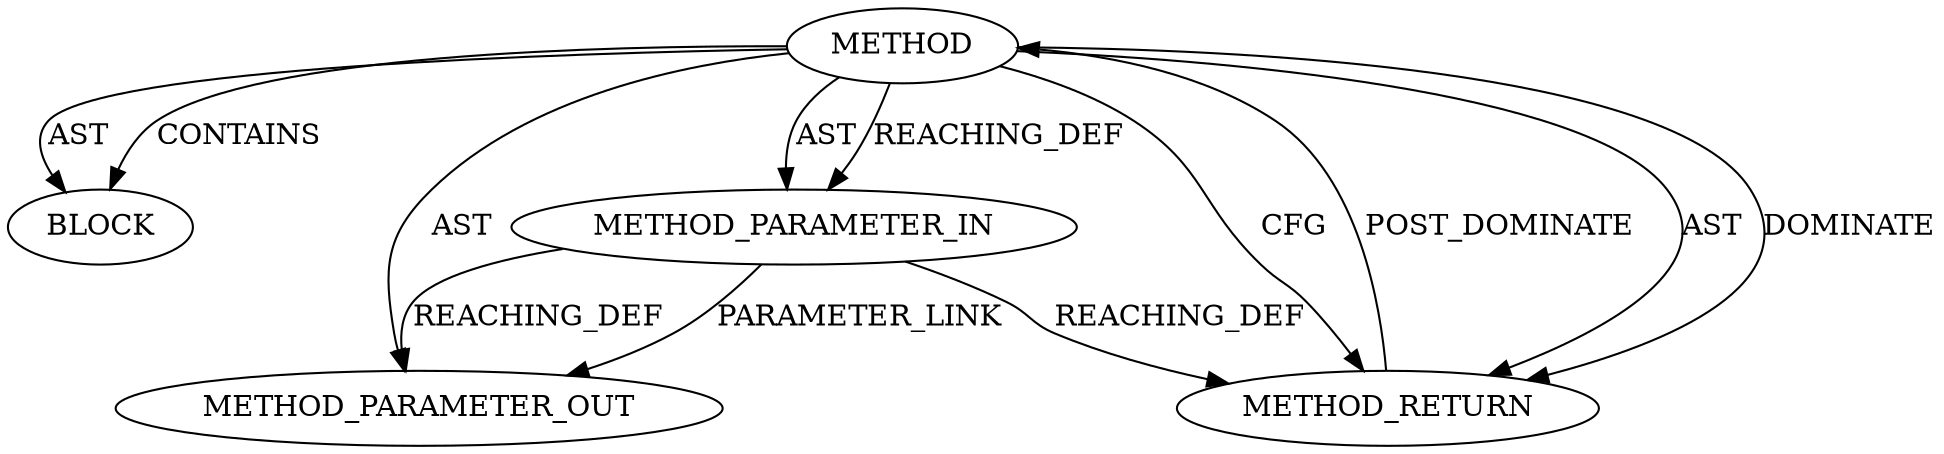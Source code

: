 digraph {
  12565 [label=BLOCK ORDER=1 ARGUMENT_INDEX=1 CODE="<empty>" TYPE_FULL_NAME="ANY"]
  12564 [label=METHOD_PARAMETER_IN ORDER=1 CODE="p1" IS_VARIADIC=false TYPE_FULL_NAME="ANY" EVALUATION_STRATEGY="BY_VALUE" INDEX=1 NAME="p1"]
  12566 [label=METHOD_RETURN ORDER=2 CODE="RET" TYPE_FULL_NAME="ANY" EVALUATION_STRATEGY="BY_VALUE"]
  13472 [label=METHOD_PARAMETER_OUT ORDER=1 CODE="p1" IS_VARIADIC=false TYPE_FULL_NAME="ANY" EVALUATION_STRATEGY="BY_VALUE" INDEX=1 NAME="p1"]
  12563 [label=METHOD AST_PARENT_TYPE="NAMESPACE_BLOCK" AST_PARENT_FULL_NAME="<global>" ORDER=0 CODE="<empty>" FULL_NAME="ceph_entity_addr_encoding_len" IS_EXTERNAL=true FILENAME="<empty>" SIGNATURE="" NAME="ceph_entity_addr_encoding_len"]
  12563 -> 12566 [label=AST ]
  12563 -> 12566 [label=DOMINATE ]
  12563 -> 13472 [label=AST ]
  12566 -> 12563 [label=POST_DOMINATE ]
  12564 -> 12566 [label=REACHING_DEF VARIABLE="p1"]
  12563 -> 12565 [label=AST ]
  12564 -> 13472 [label=PARAMETER_LINK ]
  12563 -> 12566 [label=CFG ]
  12563 -> 12565 [label=CONTAINS ]
  12563 -> 12564 [label=AST ]
  12563 -> 12564 [label=REACHING_DEF VARIABLE=""]
  12564 -> 13472 [label=REACHING_DEF VARIABLE="p1"]
}
